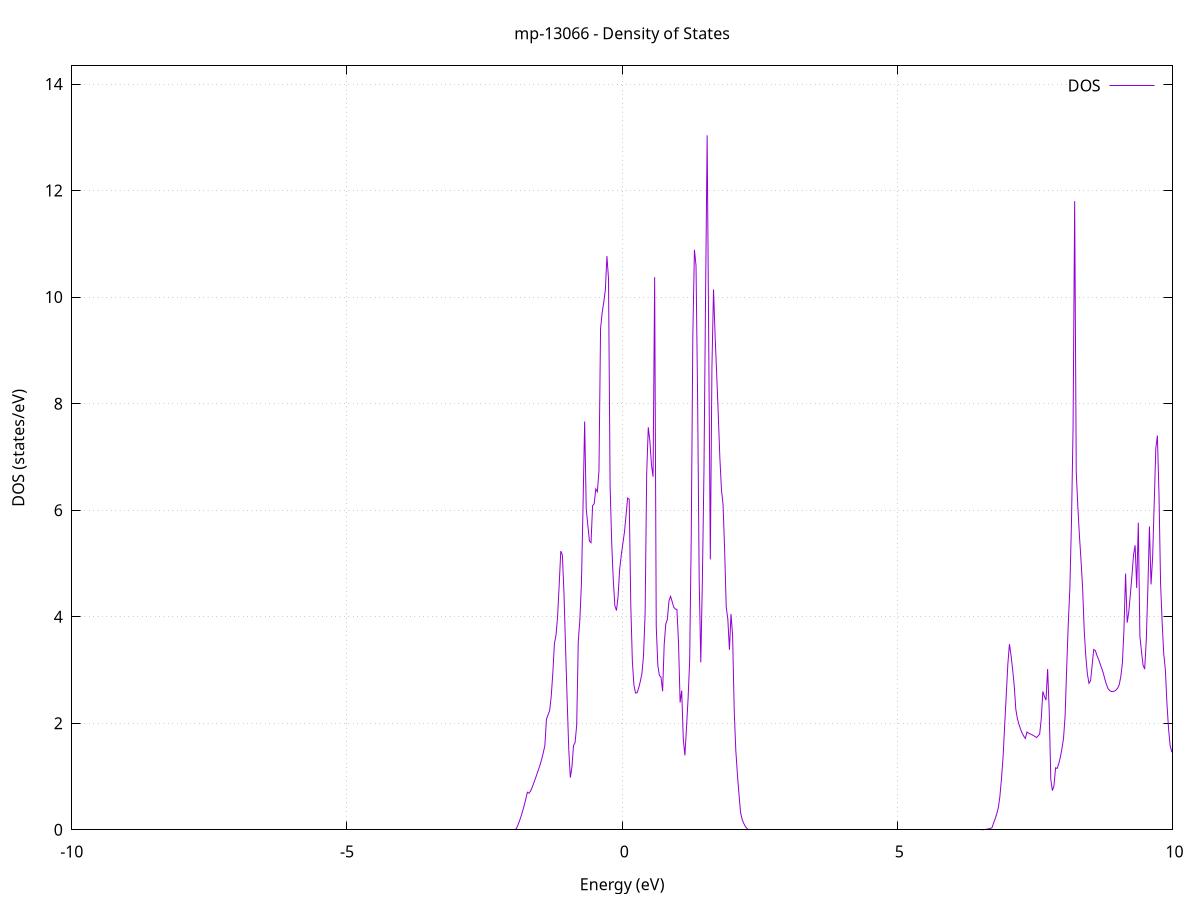 set title 'mp-13066 - Density of States'
set xlabel 'Energy (eV)'
set ylabel 'DOS (states/eV)'
set grid
set xrange [-10:10]
set yrange [0:14.341]
set xzeroaxis lt -1
set terminal png size 800,600
set output 'mp-13066_dos_gnuplot.png'
plot '-' using 1:2 with lines title 'DOS'
-23.056100 0.000000
-23.027200 0.000000
-22.998300 0.000000
-22.969400 0.000000
-22.940500 0.000000
-22.911600 0.000000
-22.882700 0.000000
-22.853800 0.000000
-22.824900 0.000000
-22.796000 0.000000
-22.767100 0.000000
-22.738200 0.000000
-22.709200 0.000000
-22.680300 0.000000
-22.651400 0.000000
-22.622500 0.000000
-22.593600 0.000000
-22.564700 0.000000
-22.535800 0.000000
-22.506900 0.000000
-22.478000 0.000000
-22.449100 0.000000
-22.420200 0.000000
-22.391300 0.000000
-22.362400 0.000000
-22.333400 0.000000
-22.304500 0.000000
-22.275600 0.000000
-22.246700 0.000000
-22.217800 0.000000
-22.188900 0.000000
-22.160000 0.000000
-22.131100 0.000000
-22.102200 0.000000
-22.073300 0.000000
-22.044400 0.000000
-22.015500 0.000000
-21.986500 0.000000
-21.957600 0.000000
-21.928700 0.000000
-21.899800 0.000000
-21.870900 0.000000
-21.842000 0.000000
-21.813100 0.000000
-21.784200 0.000000
-21.755300 0.000000
-21.726400 0.000000
-21.697500 0.000000
-21.668600 0.000000
-21.639700 0.000000
-21.610700 0.000000
-21.581800 0.000000
-21.552900 0.000000
-21.524000 0.000000
-21.495100 0.000000
-21.466200 0.000000
-21.437300 0.000000
-21.408400 0.000000
-21.379500 0.000000
-21.350600 0.000000
-21.321700 0.000000
-21.292800 0.000000
-21.263800 0.000000
-21.234900 0.000000
-21.206000 0.000000
-21.177100 0.000000
-21.148200 0.000000
-21.119300 0.000000
-21.090400 0.000000
-21.061500 0.000000
-21.032600 0.000000
-21.003700 0.000000
-20.974800 0.000000
-20.945900 0.000000
-20.916900 0.000000
-20.888000 0.000000
-20.859100 0.000000
-20.830200 0.000000
-20.801300 0.000000
-20.772400 0.000000
-20.743500 0.000000
-20.714600 0.000000
-20.685700 0.000000
-20.656800 0.000000
-20.627900 0.000000
-20.599000 0.000000
-20.570100 0.000000
-20.541100 0.000000
-20.512200 0.000000
-20.483300 0.000000
-20.454400 0.000000
-20.425500 0.089500
-20.396600 1.634700
-20.367700 3.843200
-20.338800 6.053000
-20.309900 8.216600
-20.281000 10.019300
-20.252100 18.121200
-20.223200 20.935900
-20.194200 21.864600
-20.165300 7.787100
-20.136400 5.898900
-20.107500 4.634100
-20.078600 3.197000
-20.049700 2.419200
-20.020800 2.035500
-19.991900 1.954600
-19.963000 1.874600
-19.934100 1.804000
-19.905200 1.743400
-19.876300 1.672800
-19.847300 1.567200
-19.818400 5.161200
-19.789500 8.410200
-19.760600 10.990500
-19.731700 10.903600
-19.702800 9.136000
-19.673900 11.144100
-19.645000 19.251800
-19.616100 20.128600
-19.587200 17.476100
-19.558300 30.933800
-19.529400 32.990200
-19.500500 39.621600
-19.471500 29.615200
-19.442600 23.583100
-19.413700 11.359300
-19.384800 6.508500
-19.355900 0.000000
-19.327000 0.000000
-19.298100 0.000000
-19.269200 0.000000
-19.240300 0.000000
-19.211400 0.000000
-19.182500 0.000000
-19.153600 0.000000
-19.124600 0.000000
-19.095700 0.000000
-19.066800 0.000000
-19.037900 0.000000
-19.009000 0.000000
-18.980100 0.000000
-18.951200 0.000000
-18.922300 0.000000
-18.893400 0.000000
-18.864500 0.000000
-18.835600 0.000000
-18.806700 0.000000
-18.777800 0.000000
-18.748800 0.000000
-18.719900 0.000000
-18.691000 0.000000
-18.662100 0.000000
-18.633200 0.000000
-18.604300 0.000000
-18.575400 0.000000
-18.546500 0.000000
-18.517600 0.000000
-18.488700 0.000000
-18.459800 0.000000
-18.430900 0.000000
-18.401900 0.000000
-18.373000 0.000000
-18.344100 0.000000
-18.315200 0.000000
-18.286300 0.000000
-18.257400 0.000000
-18.228500 0.000000
-18.199600 0.000000
-18.170700 0.000000
-18.141800 0.000000
-18.112900 0.000000
-18.084000 0.000000
-18.055000 0.000000
-18.026100 0.000000
-17.997200 0.000000
-17.968300 0.000000
-17.939400 0.000000
-17.910500 0.000000
-17.881600 0.000000
-17.852700 0.000000
-17.823800 0.000000
-17.794900 0.000000
-17.766000 0.000000
-17.737100 0.000000
-17.708200 0.000000
-17.679200 0.000000
-17.650300 0.000000
-17.621400 0.000000
-17.592500 0.000000
-17.563600 0.000000
-17.534700 0.000000
-17.505800 0.000000
-17.476900 0.000000
-17.448000 0.000000
-17.419100 0.000000
-17.390200 0.000000
-17.361300 0.000000
-17.332300 0.000000
-17.303400 0.000000
-17.274500 0.000000
-17.245600 0.000000
-17.216700 0.000000
-17.187800 0.000000
-17.158900 0.000000
-17.130000 0.000000
-17.101100 0.000000
-17.072200 0.000000
-17.043300 0.000000
-17.014400 0.000000
-16.985500 0.000000
-16.956500 0.000000
-16.927600 0.000000
-16.898700 0.000000
-16.869800 0.000000
-16.840900 0.000000
-16.812000 0.000000
-16.783100 0.000000
-16.754200 0.000000
-16.725300 0.000000
-16.696400 0.000000
-16.667500 0.000000
-16.638600 0.000000
-16.609600 0.000000
-16.580700 0.000000
-16.551800 0.000000
-16.522900 0.000000
-16.494000 0.000000
-16.465100 0.000000
-16.436200 0.000000
-16.407300 0.000000
-16.378400 0.000000
-16.349500 0.000000
-16.320600 0.000000
-16.291700 0.000000
-16.262700 0.000000
-16.233800 0.000000
-16.204900 0.000000
-16.176000 0.000000
-16.147100 0.000000
-16.118200 0.000000
-16.089300 0.000000
-16.060400 0.000000
-16.031500 0.000000
-16.002600 0.000000
-15.973700 0.000000
-15.944800 0.000000
-15.915900 0.000000
-15.886900 0.000000
-15.858000 0.000000
-15.829100 0.000000
-15.800200 0.000000
-15.771300 0.000000
-15.742400 0.000000
-15.713500 0.000000
-15.684600 0.000000
-15.655700 0.000000
-15.626800 0.000000
-15.597900 0.000000
-15.569000 0.000000
-15.540000 0.000000
-15.511100 0.000000
-15.482200 0.000000
-15.453300 0.000000
-15.424400 0.000000
-15.395500 0.000000
-15.366600 0.000000
-15.337700 0.000000
-15.308800 0.000000
-15.279900 0.000000
-15.251000 0.000000
-15.222100 0.000000
-15.193100 0.000000
-15.164200 0.000000
-15.135300 0.000000
-15.106400 0.000000
-15.077500 0.000000
-15.048600 0.000000
-15.019700 0.000000
-14.990800 0.000000
-14.961900 0.000000
-14.933000 0.000000
-14.904100 0.000000
-14.875200 0.000000
-14.846300 0.000000
-14.817300 0.000000
-14.788400 0.000000
-14.759500 0.000000
-14.730600 0.000000
-14.701700 0.000000
-14.672800 0.000000
-14.643900 0.000000
-14.615000 0.000000
-14.586100 0.000000
-14.557200 0.000000
-14.528300 0.000000
-14.499400 0.000000
-14.470400 0.000000
-14.441500 0.000000
-14.412600 0.000000
-14.383700 0.003200
-14.354800 0.016800
-14.325900 0.041200
-14.297000 0.076400
-14.268100 0.121800
-14.239200 0.175100
-14.210300 0.236100
-14.181400 0.304800
-14.152500 0.334200
-14.123600 0.358600
-14.094600 0.378300
-14.065700 0.407000
-14.036800 0.452300
-14.007900 0.521600
-13.979000 0.590400
-13.950100 0.652200
-13.921200 0.707100
-13.892300 0.755000
-13.863400 0.796000
-13.834500 0.783400
-13.805600 0.874600
-13.776700 1.060900
-13.747700 1.403300
-13.718800 1.788500
-13.689900 2.124300
-13.661000 2.242300
-13.632100 2.189500
-13.603200 2.374000
-13.574300 2.672600
-13.545400 3.719200
-13.516500 4.875000
-13.487600 5.690300
-13.458700 6.160700
-13.429800 6.506100
-13.400800 6.885900
-13.371900 7.540100
-13.343000 6.234600
-13.314100 5.494500
-13.285200 5.397800
-13.256300 5.434800
-13.227400 6.098200
-13.198500 7.943100
-13.169600 7.858400
-13.140700 7.568800
-13.111800 6.931000
-13.082900 7.907800
-13.054000 6.238400
-13.025000 6.306200
-12.996100 5.724600
-12.967200 7.073300
-12.938300 8.143300
-12.909400 8.855600
-12.880500 6.929800
-12.851600 5.917100
-12.822700 5.143700
-12.793800 4.574700
-12.764900 3.840400
-12.736000 3.097500
-12.707100 1.474500
-12.678100 0.544800
-12.649200 0.055800
-12.620300 0.000000
-12.591400 0.000000
-12.562500 0.000000
-12.533600 0.000000
-12.504700 0.000000
-12.475800 0.000000
-12.446900 0.000000
-12.418000 0.000000
-12.389100 0.000000
-12.360200 0.000000
-12.331300 0.000000
-12.302300 0.000000
-12.273400 0.000000
-12.244500 0.000000
-12.215600 0.000000
-12.186700 0.000000
-12.157800 0.000000
-12.128900 0.000000
-12.100000 0.000000
-12.071100 0.000000
-12.042200 0.000000
-12.013300 0.000000
-11.984400 0.000000
-11.955400 0.000000
-11.926500 0.000000
-11.897600 0.000000
-11.868700 0.000000
-11.839800 0.000000
-11.810900 0.000000
-11.782000 0.000000
-11.753100 0.000000
-11.724200 0.000000
-11.695300 0.000000
-11.666400 0.000000
-11.637500 0.000000
-11.608500 0.000000
-11.579600 0.000000
-11.550700 0.000000
-11.521800 0.000000
-11.492900 0.000000
-11.464000 0.000000
-11.435100 0.000000
-11.406200 0.000000
-11.377300 0.000000
-11.348400 0.000000
-11.319500 0.000000
-11.290600 0.000000
-11.261700 0.000000
-11.232700 0.000000
-11.203800 0.000000
-11.174900 0.000000
-11.146000 0.000000
-11.117100 0.000000
-11.088200 0.000000
-11.059300 0.000000
-11.030400 0.000000
-11.001500 0.000000
-10.972600 0.000000
-10.943700 0.000000
-10.914800 0.000000
-10.885800 0.000000
-10.856900 0.000000
-10.828000 0.000000
-10.799100 0.000000
-10.770200 0.000000
-10.741300 0.000000
-10.712400 0.000000
-10.683500 0.000000
-10.654600 0.000000
-10.625700 0.000000
-10.596800 0.000000
-10.567900 0.000000
-10.538900 0.000000
-10.510000 0.000000
-10.481100 0.000000
-10.452200 0.000000
-10.423300 0.000000
-10.394400 0.000000
-10.365500 0.000000
-10.336600 0.000000
-10.307700 0.000000
-10.278800 0.000000
-10.249900 0.000000
-10.221000 0.000000
-10.192100 0.000000
-10.163100 0.000000
-10.134200 0.000000
-10.105300 0.000000
-10.076400 0.000000
-10.047500 0.000000
-10.018600 0.000000
-9.989700 0.000000
-9.960800 0.000000
-9.931900 0.000000
-9.903000 0.000000
-9.874100 0.000000
-9.845200 0.000000
-9.816200 0.000000
-9.787300 0.000000
-9.758400 0.000000
-9.729500 0.000000
-9.700600 0.000000
-9.671700 0.000000
-9.642800 0.000000
-9.613900 0.000000
-9.585000 0.000000
-9.556100 0.000000
-9.527200 0.000000
-9.498300 0.000000
-9.469400 0.000000
-9.440400 0.000000
-9.411500 0.000000
-9.382600 0.000000
-9.353700 0.000000
-9.324800 0.000000
-9.295900 0.000000
-9.267000 0.000000
-9.238100 0.000000
-9.209200 0.000000
-9.180300 0.000000
-9.151400 0.000000
-9.122500 0.000000
-9.093500 0.000000
-9.064600 0.000000
-9.035700 0.000000
-9.006800 0.000000
-8.977900 0.000000
-8.949000 0.000000
-8.920100 0.000000
-8.891200 0.000000
-8.862300 0.000000
-8.833400 0.000000
-8.804500 0.000000
-8.775600 0.000000
-8.746600 0.000000
-8.717700 0.000000
-8.688800 0.000000
-8.659900 0.000000
-8.631000 0.000000
-8.602100 0.000000
-8.573200 0.000000
-8.544300 0.000000
-8.515400 0.000000
-8.486500 0.000000
-8.457600 0.000000
-8.428700 0.000000
-8.399800 0.000000
-8.370800 0.000000
-8.341900 0.000000
-8.313000 0.000000
-8.284100 0.000000
-8.255200 0.000000
-8.226300 0.000000
-8.197400 0.000000
-8.168500 0.000000
-8.139600 0.000000
-8.110700 0.000000
-8.081800 0.000000
-8.052900 0.000000
-8.023900 0.000000
-7.995000 0.000000
-7.966100 0.000000
-7.937200 0.000000
-7.908300 0.000000
-7.879400 0.000000
-7.850500 0.000000
-7.821600 0.000000
-7.792700 0.000000
-7.763800 0.000000
-7.734900 0.000000
-7.706000 0.000000
-7.677100 0.000000
-7.648100 0.000000
-7.619200 0.000000
-7.590300 0.000000
-7.561400 0.000000
-7.532500 0.000000
-7.503600 0.000000
-7.474700 0.000000
-7.445800 0.000000
-7.416900 0.000000
-7.388000 0.000000
-7.359100 0.000000
-7.330200 0.000000
-7.301200 0.000000
-7.272300 0.000000
-7.243400 0.000000
-7.214500 0.000000
-7.185600 0.000000
-7.156700 0.000000
-7.127800 0.000000
-7.098900 0.000000
-7.070000 0.000000
-7.041100 0.000000
-7.012200 0.000000
-6.983300 0.000000
-6.954300 0.000000
-6.925400 0.000000
-6.896500 0.000000
-6.867600 0.000000
-6.838700 0.000000
-6.809800 0.000000
-6.780900 0.000000
-6.752000 0.000000
-6.723100 0.000000
-6.694200 0.000000
-6.665300 0.000000
-6.636400 0.000000
-6.607500 0.000000
-6.578500 0.000000
-6.549600 0.000000
-6.520700 0.000000
-6.491800 0.000000
-6.462900 0.000000
-6.434000 0.000000
-6.405100 0.000000
-6.376200 0.000000
-6.347300 0.000000
-6.318400 0.000000
-6.289500 0.000000
-6.260600 0.000000
-6.231600 0.000000
-6.202700 0.000000
-6.173800 0.000000
-6.144900 0.000000
-6.116000 0.000000
-6.087100 0.000000
-6.058200 0.000000
-6.029300 0.000000
-6.000400 0.000000
-5.971500 0.000000
-5.942600 0.000000
-5.913700 0.000000
-5.884800 0.000000
-5.855800 0.000000
-5.826900 0.000000
-5.798000 0.000000
-5.769100 0.000000
-5.740200 0.000000
-5.711300 0.000000
-5.682400 0.000000
-5.653500 0.000000
-5.624600 0.000000
-5.595700 0.000000
-5.566800 0.000000
-5.537900 0.000000
-5.508900 0.000000
-5.480000 0.000000
-5.451100 0.000000
-5.422200 0.000000
-5.393300 0.000000
-5.364400 0.000000
-5.335500 0.000000
-5.306600 0.000000
-5.277700 0.000000
-5.248800 0.000000
-5.219900 0.000000
-5.191000 0.000000
-5.162000 0.000000
-5.133100 0.000000
-5.104200 0.000000
-5.075300 0.000000
-5.046400 0.000000
-5.017500 0.000000
-4.988600 0.000000
-4.959700 0.000000
-4.930800 0.000000
-4.901900 0.000000
-4.873000 0.000000
-4.844100 0.000000
-4.815200 0.000000
-4.786200 0.000000
-4.757300 0.000000
-4.728400 0.000000
-4.699500 0.000000
-4.670600 0.000000
-4.641700 0.000000
-4.612800 0.000000
-4.583900 0.000000
-4.555000 0.000000
-4.526100 0.000000
-4.497200 0.000000
-4.468300 0.000000
-4.439300 0.000000
-4.410400 0.000000
-4.381500 0.000000
-4.352600 0.000000
-4.323700 0.000000
-4.294800 0.000000
-4.265900 0.000000
-4.237000 0.000000
-4.208100 0.000000
-4.179200 0.000000
-4.150300 0.000000
-4.121400 0.000000
-4.092400 0.000000
-4.063500 0.000000
-4.034600 0.000000
-4.005700 0.000000
-3.976800 0.000000
-3.947900 0.000000
-3.919000 0.000000
-3.890100 0.000000
-3.861200 0.000000
-3.832300 0.000000
-3.803400 0.000000
-3.774500 0.000000
-3.745600 0.000000
-3.716600 0.000000
-3.687700 0.000000
-3.658800 0.000000
-3.629900 0.000000
-3.601000 0.000000
-3.572100 0.000000
-3.543200 0.000000
-3.514300 0.000000
-3.485400 0.000000
-3.456500 0.000000
-3.427600 0.000000
-3.398700 0.000000
-3.369700 0.000000
-3.340800 0.000000
-3.311900 0.000000
-3.283000 0.000000
-3.254100 0.000000
-3.225200 0.000000
-3.196300 0.000000
-3.167400 0.000000
-3.138500 0.000000
-3.109600 0.000000
-3.080700 0.000000
-3.051800 0.000000
-3.022900 0.000000
-2.993900 0.000000
-2.965000 0.000000
-2.936100 0.000000
-2.907200 0.000000
-2.878300 0.000000
-2.849400 0.000000
-2.820500 0.000000
-2.791600 0.000000
-2.762700 0.000000
-2.733800 0.000000
-2.704900 0.000000
-2.676000 0.000000
-2.647000 0.000000
-2.618100 0.000000
-2.589200 0.000000
-2.560300 0.000000
-2.531400 0.000000
-2.502500 0.000000
-2.473600 0.000000
-2.444700 0.000000
-2.415800 0.000000
-2.386900 0.000000
-2.358000 0.000000
-2.329100 0.000000
-2.300100 0.000000
-2.271200 0.000000
-2.242300 0.000000
-2.213400 0.000000
-2.184500 0.000000
-2.155600 0.000000
-2.126700 0.000000
-2.097800 0.000000
-2.068900 0.000000
-2.040000 0.000000
-2.011100 0.000000
-1.982200 0.000000
-1.953300 0.000000
-1.924300 0.016600
-1.895400 0.084200
-1.866500 0.162100
-1.837600 0.250200
-1.808700 0.348600
-1.779800 0.457200
-1.750900 0.576000
-1.722000 0.705100
-1.693100 0.686600
-1.664200 0.727300
-1.635300 0.795800
-1.606400 0.876500
-1.577400 0.959200
-1.548500 1.043900
-1.519600 1.130300
-1.490700 1.219800
-1.461800 1.324000
-1.432900 1.445300
-1.404000 1.583800
-1.375100 2.079400
-1.346200 2.157300
-1.317300 2.238300
-1.288400 2.507800
-1.259500 2.943300
-1.230600 3.495100
-1.201600 3.655900
-1.172700 4.009100
-1.143800 4.603400
-1.114900 5.233300
-1.086000 5.158400
-1.057100 4.444600
-1.028200 3.431900
-0.999300 2.438600
-0.970400 1.520600
-0.941500 0.979800
-0.912600 1.176300
-0.883700 1.581000
-0.854700 1.638400
-0.825800 1.968800
-0.796900 3.540700
-0.768000 3.947400
-0.739100 4.639700
-0.710200 6.095500
-0.681300 7.665500
-0.652400 6.025500
-0.623500 5.717900
-0.594600 5.420800
-0.565700 5.389800
-0.536800 6.084900
-0.507800 6.121900
-0.478900 6.398900
-0.450000 6.346100
-0.421100 6.740500
-0.392200 9.409700
-0.363300 9.702400
-0.334400 9.902000
-0.305500 10.128900
-0.276600 10.769600
-0.247700 10.346500
-0.218800 6.465600
-0.189900 5.389100
-0.161000 4.689400
-0.132000 4.204600
-0.103100 4.116600
-0.074200 4.376000
-0.045300 4.885700
-0.016400 5.150000
0.012500 5.369300
0.041400 5.585000
0.070300 5.893800
0.099200 6.227100
0.128100 6.207400
0.157000 4.213400
0.185900 3.152500
0.214900 2.711600
0.243800 2.566800
0.272700 2.573500
0.301600 2.665300
0.330500 2.786300
0.359400 2.936400
0.388300 3.269200
0.417200 4.057100
0.446100 6.695800
0.475000 7.555800
0.503900 7.294100
0.532800 6.853000
0.561800 6.627200
0.590700 10.374800
0.619600 3.815600
0.648500 3.085500
0.677400 2.894200
0.706300 2.865900
0.735200 2.600700
0.764100 3.478900
0.793000 3.861300
0.821900 3.954000
0.850800 4.297800
0.879700 4.382900
0.908600 4.283400
0.937600 4.178300
0.966500 4.144100
0.995400 4.136800
1.024300 3.517100
1.053200 2.388400
1.082100 2.611800
1.111000 1.699600
1.139900 1.396500
1.168800 1.903900
1.197700 2.455100
1.226600 3.163100
1.255500 5.502200
1.284500 9.272900
1.313400 10.887900
1.342300 10.592800
1.371200 8.112100
1.400100 4.682000
1.429000 3.142100
1.457900 4.691700
1.486800 6.749000
1.515700 10.002100
1.544600 13.037100
1.573500 9.129200
1.602400 5.076300
1.631300 8.672700
1.660300 10.144100
1.689200 9.274000
1.718100 8.547200
1.747000 7.782600
1.775900 6.975700
1.804800 6.381900
1.833700 6.104700
1.862600 5.250100
1.891500 4.174500
1.920400 3.956300
1.949300 3.378900
1.978200 4.048900
2.007200 3.645200
2.036100 2.244100
2.065000 1.493400
2.093900 1.044500
2.122800 0.670700
2.151700 0.322600
2.180600 0.194100
2.209500 0.120000
2.238400 0.063500
2.267300 0.024900
2.296200 0.004000
2.325100 0.000000
2.354100 0.000000
2.383000 0.000000
2.411900 0.000000
2.440800 0.000000
2.469700 0.000000
2.498600 0.000000
2.527500 0.000000
2.556400 0.000000
2.585300 0.000000
2.614200 0.000000
2.643100 0.000000
2.672000 0.000000
2.700900 0.000000
2.729900 0.000000
2.758800 0.000000
2.787700 0.000000
2.816600 0.000000
2.845500 0.000000
2.874400 0.000000
2.903300 0.000000
2.932200 0.000000
2.961100 0.000000
2.990000 0.000000
3.018900 0.000000
3.047800 0.000000
3.076800 0.000000
3.105700 0.000000
3.134600 0.000000
3.163500 0.000000
3.192400 0.000000
3.221300 0.000000
3.250200 0.000000
3.279100 0.000000
3.308000 0.000000
3.336900 0.000000
3.365800 0.000000
3.394700 0.000000
3.423600 0.000000
3.452600 0.000000
3.481500 0.000000
3.510400 0.000000
3.539300 0.000000
3.568200 0.000000
3.597100 0.000000
3.626000 0.000000
3.654900 0.000000
3.683800 0.000000
3.712700 0.000000
3.741600 0.000000
3.770500 0.000000
3.799500 0.000000
3.828400 0.000000
3.857300 0.000000
3.886200 0.000000
3.915100 0.000000
3.944000 0.000000
3.972900 0.000000
4.001800 0.000000
4.030700 0.000000
4.059600 0.000000
4.088500 0.000000
4.117400 0.000000
4.146400 0.000000
4.175300 0.000000
4.204200 0.000000
4.233100 0.000000
4.262000 0.000000
4.290900 0.000000
4.319800 0.000000
4.348700 0.000000
4.377600 0.000000
4.406500 0.000000
4.435400 0.000000
4.464300 0.000000
4.493200 0.000000
4.522200 0.000000
4.551100 0.000000
4.580000 0.000000
4.608900 0.000000
4.637800 0.000000
4.666700 0.000000
4.695600 0.000000
4.724500 0.000000
4.753400 0.000000
4.782300 0.000000
4.811200 0.000000
4.840100 0.000000
4.869100 0.000000
4.898000 0.000000
4.926900 0.000000
4.955800 0.000000
4.984700 0.000000
5.013600 0.000000
5.042500 0.000000
5.071400 0.000000
5.100300 0.000000
5.129200 0.000000
5.158100 0.000000
5.187000 0.000000
5.216000 0.000000
5.244900 0.000000
5.273800 0.000000
5.302700 0.000000
5.331600 0.000000
5.360500 0.000000
5.389400 0.000000
5.418300 0.000000
5.447200 0.000000
5.476100 0.000000
5.505000 0.000000
5.533900 0.000000
5.562800 0.000000
5.591800 0.000000
5.620700 0.000000
5.649600 0.000000
5.678500 0.000000
5.707400 0.000000
5.736300 0.000000
5.765200 0.000000
5.794100 0.000000
5.823000 0.000000
5.851900 0.000000
5.880800 0.000000
5.909700 0.000000
5.938700 0.000000
5.967600 0.000000
5.996500 0.000000
6.025400 0.000000
6.054300 0.000000
6.083200 0.000000
6.112100 0.000000
6.141000 0.000000
6.169900 0.000000
6.198800 0.000000
6.227700 0.000000
6.256600 0.000000
6.285500 0.000000
6.314500 0.000000
6.343400 0.000000
6.372300 0.000000
6.401200 0.000000
6.430100 0.000000
6.459000 0.000000
6.487900 0.000000
6.516800 0.000000
6.545700 0.001000
6.574600 0.003400
6.603500 0.007200
6.632400 0.012500
6.661400 0.019300
6.690300 0.027500
6.719200 0.037200
6.748100 0.125800
6.777000 0.202100
6.805900 0.297000
6.834800 0.411000
6.863700 0.626300
6.892600 0.958800
6.921500 1.364600
6.950400 1.957200
6.979300 2.527700
7.008300 3.109500
7.037200 3.485300
7.066100 3.275800
7.095000 3.008500
7.123900 2.708700
7.152800 2.263500
7.181700 2.088000
7.210600 1.978500
7.239500 1.887400
7.268400 1.812100
7.297300 1.756900
7.326200 1.714200
7.355100 1.835900
7.384100 1.813200
7.413000 1.800200
7.441900 1.786200
7.470800 1.770300
7.499700 1.752300
7.528600 1.732300
7.557500 1.760100
7.586400 1.798400
7.615300 2.082900
7.644200 2.597600
7.673100 2.503000
7.702000 2.434000
7.731000 3.018300
7.759900 2.233400
7.788800 0.947400
7.817700 0.734300
7.846600 0.827400
7.875500 1.163800
7.904400 1.151000
7.933300 1.240000
7.962200 1.362800
7.991100 1.521400
8.020000 1.716000
8.048900 2.139000
8.077800 3.057900
8.106800 3.878900
8.135700 4.554300
8.164600 5.780500
8.193500 7.554600
8.222400 11.801100
8.251300 6.709200
8.280200 6.058800
8.309100 5.520300
8.338000 5.057100
8.366900 4.538000
8.395800 3.748800
8.424700 3.257500
8.453700 2.923800
8.482600 2.749100
8.511500 2.798100
8.540400 3.095200
8.569300 3.384300
8.598200 3.364000
8.627100 3.272900
8.656000 3.200200
8.684900 3.114500
8.713800 3.030800
8.742700 2.942000
8.771600 2.824500
8.800600 2.725000
8.829500 2.648600
8.858400 2.614300
8.887300 2.596400
8.916200 2.594400
8.945100 2.604000
8.974000 2.624800
9.002900 2.657400
9.031800 2.721900
9.060700 2.877800
9.089600 3.127800
9.118500 3.766900
9.147400 4.808700
9.176400 3.887500
9.205300 4.086700
9.234200 4.419300
9.263100 4.768600
9.292000 5.162000
9.320900 5.341100
9.349800 4.538400
9.378700 5.765500
9.407600 3.636100
9.436500 3.342700
9.465400 3.091100
9.494300 3.015500
9.523300 3.550100
9.552200 4.531700
9.581100 5.693800
9.610000 4.607000
9.638900 5.112000
9.667800 6.130500
9.696700 7.161400
9.725600 7.401500
9.754500 6.299900
9.783400 4.625400
9.812300 3.880000
9.841200 3.296900
9.870200 3.005700
9.899100 2.373200
9.928000 1.899100
9.956900 1.580900
9.985800 1.465600
10.014700 1.442900
10.043600 1.569100
10.072500 1.815600
10.101400 1.646500
10.130300 1.773400
10.159200 1.730100
10.188100 1.445600
10.217000 1.502900
10.246000 1.714600
10.274900 2.045200
10.303800 2.570800
10.332700 3.268300
10.361600 3.645500
10.390500 3.965100
10.419400 4.197700
10.448300 3.589200
10.477200 3.192200
10.506100 2.848200
10.535000 2.558800
10.563900 2.336700
10.592900 2.232100
10.621800 2.127300
10.650700 2.020500
10.679600 1.935800
10.708500 2.433800
10.737400 2.312300
10.766300 2.215800
10.795200 2.215600
10.824100 2.438800
10.853000 2.865800
10.881900 3.712500
10.910800 5.192100
10.939700 6.734800
10.968700 7.743300
10.997600 7.120200
11.026500 6.595500
11.055400 6.206000
11.084300 5.195000
11.113200 4.833200
11.142100 4.495900
11.171000 1.787400
11.199900 1.096900
11.228800 0.185900
11.257700 0.087900
11.286600 0.028000
11.315600 0.001500
11.344500 0.011500
11.373400 0.141900
11.402300 0.431700
11.431200 0.897500
11.460100 1.735100
11.489000 3.962100
11.517900 3.156900
11.546800 4.360200
11.575700 6.151300
11.604600 7.482000
11.633500 7.451300
11.662500 6.008100
11.691400 4.569300
11.720300 4.077200
11.749200 4.538700
11.778100 5.415700
11.807000 6.082600
11.835900 7.041600
11.864800 6.393000
11.893700 5.933200
11.922600 5.637600
11.951500 5.251900
11.980400 4.654500
12.009300 4.716300
12.038300 4.943300
12.067200 6.819700
12.096100 4.797500
12.125000 4.206500
12.153900 3.041300
12.182800 2.912300
12.211700 2.527800
12.240600 2.280100
12.269500 1.672100
12.298400 1.848200
12.327300 2.273300
12.356200 2.786400
12.385200 3.386800
12.414100 4.752400
12.443000 5.747600
12.471900 7.992200
12.500800 6.132700
12.529700 6.233300
12.558600 6.701300
12.587500 7.059700
12.616400 7.411500
12.645300 2.324800
12.674200 1.588100
12.703100 1.083900
12.732000 0.690300
12.761000 0.411500
12.789900 0.217600
12.818800 0.102200
12.847700 0.070200
12.876600 0.126800
12.905500 0.261100
12.934400 0.531500
12.963300 1.176200
12.992200 1.966700
13.021100 2.881200
13.050000 2.775600
13.078900 3.123600
13.107900 3.405200
13.136800 4.029400
13.165700 4.355100
13.194600 3.542400
13.223500 3.158400
13.252400 2.859300
13.281300 2.690600
13.310200 2.516600
13.339100 2.276100
13.368000 2.071300
13.396900 2.271200
13.425800 3.582400
13.454800 2.564600
13.483700 2.454900
13.512600 2.349100
13.541500 2.260700
13.570400 2.169300
13.599300 2.075000
13.628200 1.976400
13.657100 1.801700
13.686000 1.596100
13.714900 1.563700
13.743800 1.535800
13.772700 1.512700
13.801600 1.509400
13.830600 1.527300
13.859500 1.556600
13.888400 1.608800
13.917300 1.570700
13.946200 1.525900
13.975100 1.445100
14.004000 1.378400
14.032900 1.325800
14.061800 1.286600
14.090700 1.260600
14.119600 1.247000
14.148500 1.244900
14.177500 1.246300
14.206400 1.244100
14.235300 1.237500
14.264200 1.230800
14.293100 1.223800
14.322000 1.179700
14.350900 1.168500
14.379800 1.158000
14.408700 1.148700
14.437600 1.142700
14.466500 1.140400
14.495400 1.141600
14.524300 1.137000
14.553300 1.121500
14.582200 1.117900
14.611100 1.123600
14.640000 1.130000
14.668900 1.136900
14.697800 1.143900
14.726700 1.151000
14.755600 1.161400
14.784500 1.587000
14.813400 1.430600
14.842300 1.619900
14.871200 1.827300
14.900200 1.877200
14.929100 1.936700
14.958000 2.005700
14.986900 2.155800
15.015800 2.302900
15.044700 2.519000
15.073600 2.694400
15.102500 3.046900
15.131400 3.204500
15.160300 3.029100
15.189200 2.959300
15.218100 2.914800
15.247100 2.848900
15.276000 2.760400
15.304900 2.619900
15.333800 2.449300
15.362700 2.342100
15.391600 2.255500
15.420500 2.200700
15.449400 2.198700
15.478300 2.251800
15.507200 2.259500
15.536100 2.282200
15.565000 2.341300
15.593900 2.521100
15.622900 2.718400
15.651800 2.437900
15.680700 2.387300
15.709600 1.721000
15.738500 1.655500
15.767400 1.606400
15.796300 1.583100
15.825200 1.545800
15.854100 1.462400
15.883000 1.304000
15.911900 1.069200
15.940800 0.844700
15.969800 0.594500
15.998700 0.359400
16.027600 0.167400
16.056500 0.126100
16.085400 0.114000
16.114300 0.121100
16.143200 0.147300
16.172100 0.186000
16.201000 0.226500
16.229900 0.268800
16.258800 0.306000
16.287700 0.329300
16.316700 0.350000
16.345600 0.370100
16.374500 0.389700
16.403400 0.408700
16.432300 0.427200
16.461200 0.445000
16.490100 0.462400
16.519000 0.479100
16.547900 0.495500
16.576800 0.512700
16.605700 0.530700
16.634600 0.549500
16.663500 0.573900
16.692500 0.736100
16.721400 0.819400
16.750300 0.895100
16.779200 0.963200
16.808100 1.023700
16.837000 1.076600
16.865900 1.121800
16.894800 1.159500
16.923700 1.191600
16.952600 1.172400
16.981500 1.184000
17.010400 1.184500
17.039400 1.183300
17.068300 1.182700
17.097200 1.182600
17.126100 1.191400
17.155000 1.200300
17.183900 1.205900
17.212800 1.208300
17.241700 1.207500
17.270600 1.203700
17.299500 1.209100
17.328400 1.230200
17.357300 1.259200
17.386200 1.299300
17.415200 1.347000
17.444100 1.402400
17.473000 1.654000
17.501900 1.741600
17.530800 1.844700
17.559700 1.789100
17.588600 1.747100
17.617500 1.849200
17.646400 1.968600
17.675300 2.060400
17.704200 2.026900
17.733100 1.911600
17.762100 1.969800
17.791000 2.021300
17.819900 2.066100
17.848800 2.097600
17.877700 2.144900
17.906600 2.213800
17.935500 2.271700
17.964400 2.305900
17.993300 2.321400
18.022200 2.340200
18.051100 2.376800
18.080000 2.424600
18.109000 2.488400
18.137900 2.590800
18.166800 2.671500
18.195700 2.644100
18.224600 2.575200
18.253500 2.556100
18.282400 2.536400
18.311300 2.552400
18.340200 2.605100
18.369100 2.664100
18.398000 2.731400
18.426900 2.928200
18.455800 2.732100
18.484800 2.578900
18.513700 2.327900
18.542600 2.201600
18.571500 2.184700
18.600400 2.179500
18.629300 2.182400
18.658200 2.192800
18.687100 2.212600
18.716000 2.236200
18.744900 2.191500
18.773800 2.053500
18.802700 1.977200
18.831700 1.939100
18.860600 1.934000
18.889500 2.110100
18.918400 2.250700
18.947300 2.354600
18.976200 2.432300
19.005100 2.489800
19.034000 2.530900
19.062900 2.666100
19.091800 2.619200
19.120700 2.572700
19.149600 2.344100
19.178500 2.271000
19.207500 2.193800
19.236400 2.124300
19.265300 2.060500
19.294200 2.003000
19.323100 1.951300
19.352000 1.902700
19.380900 1.757000
19.409800 1.675300
19.438700 1.587100
19.467600 1.490500
19.496500 1.463000
19.525400 1.260700
19.554400 1.165100
19.583300 1.073700
19.612200 0.986300
19.641100 0.916000
19.670000 0.886100
19.698900 0.900200
19.727800 0.957400
19.756700 1.057700
19.785600 1.269100
19.814500 1.335800
19.843400 1.397700
19.872300 1.454900
19.901300 1.507300
19.930200 1.554900
19.959100 1.597800
19.988000 1.732200
20.016900 1.626900
20.045800 1.540600
20.074700 1.508900
20.103600 1.505300
20.132500 1.540800
20.161400 1.576600
20.190300 1.618900
20.219200 1.692500
20.248100 1.775200
20.277100 1.865300
20.306000 2.016700
20.334900 2.196700
20.363800 2.374200
20.392700 2.549500
20.421600 2.721900
20.450500 2.889000
20.479400 3.043600
20.508300 3.151700
20.537200 3.289200
20.566100 3.386200
20.595000 3.262500
20.624000 2.948300
20.652900 2.665600
20.681800 2.472900
20.710700 2.305100
20.739600 2.229000
20.768500 2.195500
20.797400 2.172000
20.826300 2.156900
20.855200 2.158000
20.884100 2.165500
20.913000 2.218300
20.941900 2.248300
20.970900 2.181400
20.999800 2.253800
21.028700 2.546600
21.057600 2.645400
21.086500 2.706300
21.115400 2.766900
21.144300 2.832700
21.173200 2.938900
21.202100 3.223000
21.231000 3.258800
21.259900 3.152900
21.288800 3.096100
21.317700 3.054400
21.346700 3.027500
21.375600 3.002300
21.404500 2.999900
21.433400 2.726400
21.462300 2.711100
21.491200 2.706700
21.520100 2.713300
21.549000 3.095400
21.577900 2.937800
21.606800 2.492800
21.635700 2.023900
21.664600 1.939900
21.693600 1.899800
21.722500 1.865500
21.751400 1.831900
21.780300 1.798900
21.809200 1.766500
21.838100 1.734300
21.867000 1.702000
21.895900 1.673100
21.924800 1.699200
21.953700 1.712900
21.982600 1.706000
22.011500 1.686200
22.040400 1.672400
22.069400 1.657900
22.098300 1.644600
22.127200 1.632600
22.156100 1.622100
22.185000 1.618500
22.213900 1.653000
22.242800 1.731600
22.271700 1.874900
22.300600 1.987500
22.329500 2.041700
22.358400 2.070800
22.387300 2.101900
22.416300 2.179200
22.445200 2.441700
22.474100 2.702900
22.503000 2.935700
22.531900 3.158200
22.560800 3.399300
22.589700 3.593700
22.618600 3.757500
22.647500 3.844200
22.676400 3.846300
22.705300 3.727100
22.734200 3.213100
22.763200 2.528200
22.792100 1.770200
22.821000 1.668300
22.849900 1.576000
22.878800 1.492800
22.907700 1.422100
22.936600 1.372900
22.965500 1.818500
22.994400 1.844200
23.023300 1.857700
23.052200 1.896300
23.081100 1.988800
23.110000 2.088800
23.139000 2.198600
23.167900 2.333100
23.196800 2.471700
23.225700 2.606200
23.254600 2.736400
23.283500 2.860300
23.312400 3.037500
23.341300 3.333500
23.370200 3.378200
23.399100 3.223800
23.428000 2.800800
23.456900 2.505000
23.485900 2.325000
23.514800 2.242300
23.543700 2.186000
23.572600 2.126500
23.601500 2.061500
23.630400 2.028500
23.659300 2.115000
23.688200 2.013500
23.717100 1.927900
23.746000 1.857100
23.774900 1.800800
23.803800 1.758900
23.832700 1.725600
23.861700 1.699300
23.890600 1.709900
23.919500 1.631900
23.948400 1.688200
23.977300 1.785500
24.006200 1.892200
24.035100 2.224600
24.064000 2.410600
24.092900 2.285400
24.121800 2.235000
24.150700 2.198900
24.179600 2.163400
24.208600 2.124600
24.237500 2.797300
24.266400 2.440900
24.295300 2.229300
24.324200 2.154500
24.353100 2.100100
24.382000 2.065300
24.410900 2.033600
24.439800 2.000400
24.468700 1.982500
24.497600 2.066400
24.526500 2.019900
24.555500 2.035300
24.584400 1.951400
24.613300 1.850500
24.642200 1.816300
24.671100 1.819500
24.700000 1.824700
24.728900 1.832500
24.757800 1.843500
24.786700 1.828900
24.815600 1.785800
24.844500 1.753600
24.873400 1.732800
24.902300 1.748900
24.931300 1.861200
24.960200 2.132200
24.989100 2.184500
25.018000 2.193900
25.046900 2.204900
25.075800 2.219200
25.104700 2.237100
25.133600 2.260500
25.162500 2.304900
25.191400 2.374500
25.220300 2.460300
25.249200 2.580400
25.278200 2.740400
25.307100 3.039300
25.336000 3.220500
25.364900 3.366900
25.393800 3.413300
25.422700 3.297200
25.451600 3.145300
25.480500 2.978500
25.509400 2.864800
25.538300 2.747200
25.567200 2.661400
25.596100 2.648300
25.625100 2.549300
25.654000 2.425900
25.682900 2.296700
25.711800 2.188900
25.740700 2.096800
25.769600 2.013500
25.798500 1.940400
25.827400 1.876800
25.856300 1.822400
25.885200 1.783600
25.914100 1.763400
25.943000 1.761800
25.971900 1.802000
26.000900 1.899500
26.029800 2.034700
26.058700 2.180700
26.087600 2.402200
26.116500 2.687500
26.145400 3.060700
26.174300 3.593400
26.203200 4.309700
26.232100 4.621100
26.261000 4.348700
26.289900 3.623000
26.318800 3.369300
26.347800 3.165500
26.376700 2.956800
26.405600 2.754900
26.434500 2.560600
26.463400 2.358800
26.492300 2.177900
26.521200 2.040100
26.550100 1.945400
26.579000 2.033000
26.607900 2.197000
26.636800 2.330200
26.665700 2.467900
26.694600 2.542800
26.723600 2.568500
26.752500 2.573300
26.781400 2.586500
26.810300 2.616600
26.839200 2.621200
26.868100 2.747800
26.897000 2.746900
26.925900 2.679300
26.954800 2.626700
26.983700 2.563600
27.012600 2.480200
27.041500 2.473300
27.070500 2.499200
27.099400 2.540800
27.128300 2.483700
27.157200 2.383900
27.186100 2.231500
27.215000 2.078900
27.243900 1.926700
27.272800 1.811800
27.301700 1.715500
27.330600 1.642600
27.359500 1.599500
27.388400 1.585900
27.417400 1.590100
27.446300 1.596500
27.475200 1.605800
27.504100 1.668000
27.533000 1.899200
27.561900 2.309800
27.590800 2.636100
27.619700 3.310500
27.648600 3.166600
27.677500 2.968800
27.706400 2.866600
27.735300 2.856800
27.764200 2.852900
27.793200 2.790500
27.822100 2.796900
27.851000 2.850200
27.879900 2.927000
27.908800 3.077700
27.937700 3.306100
27.966600 3.473800
27.995500 3.548900
28.024400 4.729200
28.053300 3.373600
28.082200 3.203400
28.111100 3.018600
28.140100 2.830400
28.169000 2.655500
28.197900 2.548300
28.226800 2.450500
28.255700 2.373200
28.284600 2.368400
28.313500 2.291700
28.342400 2.242900
28.371300 2.230000
28.400200 2.159800
28.429100 2.121700
28.458000 2.084700
28.486900 2.111000
28.515900 2.194000
28.544800 2.464800
28.573700 2.562900
28.602600 2.502000
28.631500 2.429000
28.660400 2.370000
28.689300 2.349100
28.718200 2.343700
28.747100 2.333800
28.776000 2.316000
28.804900 2.297500
28.833800 2.290000
28.862800 2.263500
28.891700 2.080000
28.920600 1.994700
28.949500 1.971200
28.978400 1.955200
29.007300 1.982600
29.036200 2.025800
29.065100 2.495900
29.094000 2.460700
29.122900 2.220700
29.151800 2.274200
29.180700 2.420100
29.209700 2.574000
29.238600 2.717700
29.267500 2.837700
29.296400 2.899400
29.325300 2.907400
29.354200 2.974700
29.383100 3.204300
29.412000 3.317900
29.440900 3.173200
29.469800 3.081500
29.498700 3.029600
29.527600 3.009200
29.556500 3.011300
29.585500 3.029600
29.614400 3.062300
29.643300 3.033600
29.672200 3.132400
29.701100 3.266200
29.730000 3.240500
29.758900 3.103900
29.787800 2.929700
29.816700 2.625300
29.845600 2.734300
29.874500 2.780800
29.903400 2.982200
29.932400 2.965500
29.961300 2.856500
29.990200 2.915400
30.019100 2.974900
30.048000 3.081200
30.076900 3.164800
30.105800 3.218500
30.134700 3.254000
30.163600 3.262500
30.192500 3.233500
30.221400 3.081500
30.250300 2.924700
30.279200 2.812200
30.308200 2.731600
30.337100 2.687300
30.366000 2.648500
30.394900 2.483700
30.423800 2.435200
30.452700 2.386800
30.481600 2.337900
30.510500 2.288200
30.539400 2.238400
30.568300 2.182500
30.597200 2.118900
30.626100 2.049800
30.655100 1.997700
30.684000 2.000500
30.712900 1.985700
30.741800 1.968600
30.770700 1.976100
30.799600 1.993700
30.828500 2.021300
30.857400 2.058200
30.886300 3.470400
30.915200 2.818600
30.944100 2.524900
30.973000 2.410900
31.002000 2.354100
31.030900 2.333700
31.059800 2.347900
31.088700 2.340900
31.117600 2.359500
31.146500 2.387800
31.175400 2.381800
31.204300 2.353900
31.233200 2.220200
31.262100 1.988400
31.291000 1.740200
31.319900 1.475800
31.348800 1.181200
31.377800 1.010000
31.406700 0.848300
31.435600 0.696300
31.464500 0.553800
31.493400 0.420800
31.522300 0.297500
31.551200 0.177300
31.580100 0.065000
31.609000 0.026600
31.637900 0.023700
31.666800 0.021000
31.695700 0.018500
31.724700 0.016100
31.753600 0.013900
31.782500 0.011900
31.811400 0.010000
31.840300 0.008300
31.869200 0.006700
31.898100 0.005300
31.927000 0.004100
31.955900 0.003000
31.984800 0.002100
32.013700 0.001400
32.042600 0.000800
32.071600 0.000400
32.100500 0.000100
32.129400 0.000000
32.158300 0.000000
32.187200 0.000000
32.216100 0.000000
32.245000 0.000000
32.273900 0.000000
32.302800 0.000000
32.331700 0.000000
32.360600 0.000000
32.389500 0.000000
32.418400 0.000000
32.447400 0.000000
32.476300 0.000000
32.505200 0.000000
32.534100 0.000000
32.563000 0.000000
32.591900 0.000000
32.620800 0.000000
32.649700 0.000000
32.678600 0.000000
32.707500 0.000000
32.736400 0.000000
32.765300 0.000000
32.794300 0.000000
32.823200 0.000000
32.852100 0.000000
32.881000 0.000000
32.909900 0.000000
32.938800 0.000000
32.967700 0.000000
32.996600 0.000000
33.025500 0.000000
33.054400 0.000000
33.083300 0.000000
33.112200 0.000000
33.141100 0.000000
33.170100 0.000000
33.199000 0.000000
33.227900 0.000000
33.256800 0.000000
33.285700 0.000000
33.314600 0.000000
33.343500 0.000000
33.372400 0.000000
33.401300 0.000000
33.430200 0.000000
33.459100 0.000000
33.488000 0.000000
33.517000 0.000000
33.545900 0.000000
33.574800 0.000000
33.603700 0.000000
33.632600 0.000000
33.661500 0.000000
33.690400 0.000000
33.719300 0.000000
33.748200 0.000000
33.777100 0.000000
33.806000 0.000000
33.834900 0.000000
33.863900 0.000000
33.892800 0.000000
33.921700 0.000000
33.950600 0.000000
33.979500 0.000000
34.008400 0.000000
34.037300 0.000000
34.066200 0.000000
34.095100 0.000000
34.124000 0.000000
34.152900 0.000000
34.181800 0.000000
34.210700 0.000000
34.239700 0.000000
34.268600 0.000000
34.297500 0.000000
34.326400 0.000000
34.355300 0.000000
34.384200 0.000000
34.413100 0.000000
34.442000 0.000000
34.470900 0.000000
34.499800 0.000000
34.528700 0.000000
34.557600 0.000000
34.586600 0.000000
34.615500 0.000000
34.644400 0.000000
34.673300 0.000000
34.702200 0.000000
34.731100 0.000000
34.760000 0.000000
e
